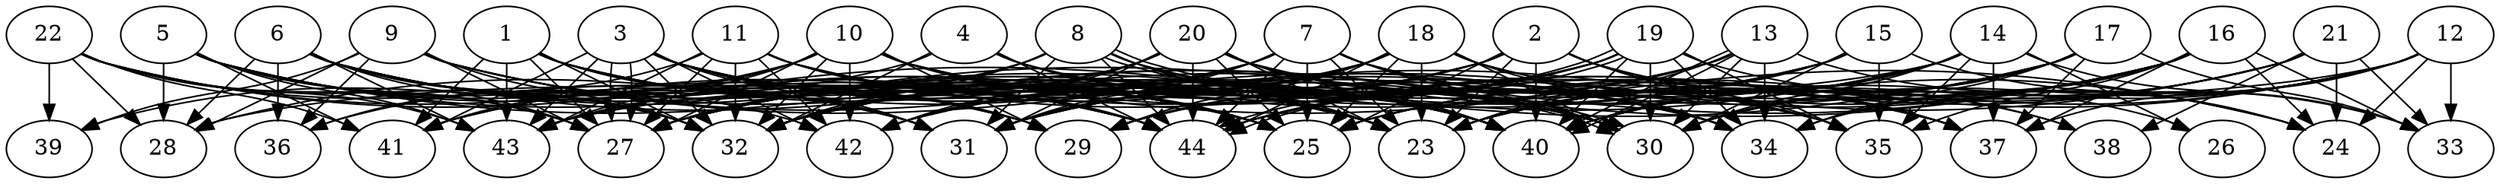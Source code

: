 // DAG (tier=3-complex, mode=compute, n=44, ccr=0.484, fat=0.780, density=0.787, regular=0.372, jump=0.218, mindata=1048576, maxdata=16777216)
// DAG automatically generated by daggen at Sun Aug 24 16:33:34 2025
// /home/ermia/Project/Environments/daggen/bin/daggen --dot --ccr 0.484 --fat 0.780 --regular 0.372 --density 0.787 --jump 0.218 --mindata 1048576 --maxdata 16777216 -n 44 
digraph G {
  1 [size="1430973429615665408", alpha="0.19", expect_size="715486714807832704"]
  1 -> 23 [size ="1026495875121152"]
  1 -> 25 [size ="1026495875121152"]
  1 -> 27 [size ="1026495875121152"]
  1 -> 31 [size ="1026495875121152"]
  1 -> 32 [size ="1026495875121152"]
  1 -> 40 [size ="1026495875121152"]
  1 -> 41 [size ="1026495875121152"]
  1 -> 43 [size ="1026495875121152"]
  1 -> 44 [size ="1026495875121152"]
  2 [size="23817896025942812", alpha="0.03", expect_size="11908948012971406"]
  2 -> 23 [size ="1106693920391168"]
  2 -> 25 [size ="1106693920391168"]
  2 -> 27 [size ="1106693920391168"]
  2 -> 31 [size ="1106693920391168"]
  2 -> 32 [size ="1106693920391168"]
  2 -> 35 [size ="1106693920391168"]
  2 -> 37 [size ="1106693920391168"]
  2 -> 38 [size ="1106693920391168"]
  2 -> 40 [size ="1106693920391168"]
  2 -> 41 [size ="1106693920391168"]
  3 [size="2197356947329372913664", alpha="0.07", expect_size="1098678473664686456832"]
  3 -> 23 [size ="1352146435964928"]
  3 -> 27 [size ="1352146435964928"]
  3 -> 27 [size ="1352146435964928"]
  3 -> 29 [size ="1352146435964928"]
  3 -> 30 [size ="1352146435964928"]
  3 -> 31 [size ="1352146435964928"]
  3 -> 32 [size ="1352146435964928"]
  3 -> 40 [size ="1352146435964928"]
  3 -> 41 [size ="1352146435964928"]
  3 -> 42 [size ="1352146435964928"]
  3 -> 43 [size ="1352146435964928"]
  3 -> 44 [size ="1352146435964928"]
  4 [size="2733251313396965441536", alpha="0.14", expect_size="1366625656698482720768"]
  4 -> 23 [size ="1563902584291328"]
  4 -> 32 [size ="1563902584291328"]
  4 -> 34 [size ="1563902584291328"]
  4 -> 36 [size ="1563902584291328"]
  4 -> 40 [size ="1563902584291328"]
  4 -> 44 [size ="1563902584291328"]
  5 [size="267005194001749280", alpha="0.13", expect_size="133502597000874640"]
  5 -> 23 [size ="183730647859200"]
  5 -> 27 [size ="183730647859200"]
  5 -> 28 [size ="183730647859200"]
  5 -> 29 [size ="183730647859200"]
  5 -> 30 [size ="183730647859200"]
  5 -> 31 [size ="183730647859200"]
  5 -> 41 [size ="183730647859200"]
  5 -> 43 [size ="183730647859200"]
  5 -> 44 [size ="183730647859200"]
  6 [size="18342399024405068", alpha="0.04", expect_size="9171199512202534"]
  6 -> 23 [size ="734137627443200"]
  6 -> 25 [size ="734137627443200"]
  6 -> 27 [size ="734137627443200"]
  6 -> 28 [size ="734137627443200"]
  6 -> 29 [size ="734137627443200"]
  6 -> 30 [size ="734137627443200"]
  6 -> 31 [size ="734137627443200"]
  6 -> 32 [size ="734137627443200"]
  6 -> 36 [size ="734137627443200"]
  6 -> 42 [size ="734137627443200"]
  6 -> 43 [size ="734137627443200"]
  6 -> 44 [size ="734137627443200"]
  7 [size="3454806509200582115328", alpha="0.09", expect_size="1727403254600291057664"]
  7 -> 23 [size ="1828264976842752"]
  7 -> 25 [size ="1828264976842752"]
  7 -> 28 [size ="1828264976842752"]
  7 -> 30 [size ="1828264976842752"]
  7 -> 31 [size ="1828264976842752"]
  7 -> 32 [size ="1828264976842752"]
  7 -> 34 [size ="1828264976842752"]
  7 -> 35 [size ="1828264976842752"]
  7 -> 37 [size ="1828264976842752"]
  7 -> 42 [size ="1828264976842752"]
  7 -> 44 [size ="1828264976842752"]
  8 [size="16048491739940664", alpha="0.13", expect_size="8024245869970332"]
  8 -> 23 [size ="8951391322112"]
  8 -> 27 [size ="8951391322112"]
  8 -> 30 [size ="8951391322112"]
  8 -> 30 [size ="8951391322112"]
  8 -> 31 [size ="8951391322112"]
  8 -> 32 [size ="8951391322112"]
  8 -> 34 [size ="8951391322112"]
  8 -> 40 [size ="8951391322112"]
  8 -> 43 [size ="8951391322112"]
  8 -> 44 [size ="8951391322112"]
  9 [size="923761442466200", alpha="0.15", expect_size="461880721233100"]
  9 -> 25 [size ="24816857907200"]
  9 -> 27 [size ="24816857907200"]
  9 -> 28 [size ="24816857907200"]
  9 -> 32 [size ="24816857907200"]
  9 -> 34 [size ="24816857907200"]
  9 -> 35 [size ="24816857907200"]
  9 -> 36 [size ="24816857907200"]
  9 -> 39 [size ="24816857907200"]
  9 -> 40 [size ="24816857907200"]
  10 [size="2874795919933956608", alpha="0.10", expect_size="1437397959966978304"]
  10 -> 23 [size ="1363245302546432"]
  10 -> 24 [size ="1363245302546432"]
  10 -> 25 [size ="1363245302546432"]
  10 -> 27 [size ="1363245302546432"]
  10 -> 29 [size ="1363245302546432"]
  10 -> 32 [size ="1363245302546432"]
  10 -> 37 [size ="1363245302546432"]
  10 -> 39 [size ="1363245302546432"]
  10 -> 40 [size ="1363245302546432"]
  10 -> 41 [size ="1363245302546432"]
  10 -> 42 [size ="1363245302546432"]
  10 -> 43 [size ="1363245302546432"]
  11 [size="708770287798013919232", alpha="0.06", expect_size="354385143899006959616"]
  11 -> 25 [size ="635955883016192"]
  11 -> 27 [size ="635955883016192"]
  11 -> 32 [size ="635955883016192"]
  11 -> 36 [size ="635955883016192"]
  11 -> 37 [size ="635955883016192"]
  11 -> 40 [size ="635955883016192"]
  11 -> 42 [size ="635955883016192"]
  11 -> 43 [size ="635955883016192"]
  11 -> 44 [size ="635955883016192"]
  12 [size="157156271080865792000", alpha="0.10", expect_size="78578135540432896000"]
  12 -> 24 [size ="232975971123200"]
  12 -> 25 [size ="232975971123200"]
  12 -> 30 [size ="232975971123200"]
  12 -> 33 [size ="232975971123200"]
  12 -> 34 [size ="232975971123200"]
  12 -> 37 [size ="232975971123200"]
  12 -> 40 [size ="232975971123200"]
  12 -> 43 [size ="232975971123200"]
  12 -> 44 [size ="232975971123200"]
  13 [size="2388178231283731968", alpha="0.03", expect_size="1194089115641865984"]
  13 -> 23 [size ="862003031703552"]
  13 -> 24 [size ="862003031703552"]
  13 -> 27 [size ="862003031703552"]
  13 -> 30 [size ="862003031703552"]
  13 -> 34 [size ="862003031703552"]
  13 -> 40 [size ="862003031703552"]
  13 -> 40 [size ="862003031703552"]
  13 -> 43 [size ="862003031703552"]
  13 -> 44 [size ="862003031703552"]
  14 [size="9626037215753900", alpha="0.02", expect_size="4813018607876950"]
  14 -> 23 [size ="164625593139200"]
  14 -> 25 [size ="164625593139200"]
  14 -> 26 [size ="164625593139200"]
  14 -> 27 [size ="164625593139200"]
  14 -> 28 [size ="164625593139200"]
  14 -> 30 [size ="164625593139200"]
  14 -> 33 [size ="164625593139200"]
  14 -> 35 [size ="164625593139200"]
  14 -> 37 [size ="164625593139200"]
  14 -> 40 [size ="164625593139200"]
  14 -> 42 [size ="164625593139200"]
  15 [size="1362163513782510848", alpha="0.13", expect_size="681081756891255424"]
  15 -> 23 [size ="1014099030835200"]
  15 -> 27 [size ="1014099030835200"]
  15 -> 30 [size ="1014099030835200"]
  15 -> 32 [size ="1014099030835200"]
  15 -> 33 [size ="1014099030835200"]
  15 -> 35 [size ="1014099030835200"]
  15 -> 44 [size ="1014099030835200"]
  16 [size="37433908910594264", alpha="0.01", expect_size="18716954455297132"]
  16 -> 23 [size ="17034117120000"]
  16 -> 24 [size ="17034117120000"]
  16 -> 25 [size ="17034117120000"]
  16 -> 27 [size ="17034117120000"]
  16 -> 29 [size ="17034117120000"]
  16 -> 30 [size ="17034117120000"]
  16 -> 31 [size ="17034117120000"]
  16 -> 32 [size ="17034117120000"]
  16 -> 33 [size ="17034117120000"]
  16 -> 34 [size ="17034117120000"]
  16 -> 35 [size ="17034117120000"]
  16 -> 37 [size ="17034117120000"]
  17 [size="256274392925075406848", alpha="0.02", expect_size="128137196462537703424"]
  17 -> 29 [size ="322770223235072"]
  17 -> 30 [size ="322770223235072"]
  17 -> 31 [size ="322770223235072"]
  17 -> 33 [size ="322770223235072"]
  17 -> 34 [size ="322770223235072"]
  17 -> 37 [size ="322770223235072"]
  17 -> 40 [size ="322770223235072"]
  17 -> 43 [size ="322770223235072"]
  18 [size="32439184244424476", alpha="0.01", expect_size="16219592122212238"]
  18 -> 23 [size ="727716743610368"]
  18 -> 25 [size ="727716743610368"]
  18 -> 29 [size ="727716743610368"]
  18 -> 30 [size ="727716743610368"]
  18 -> 31 [size ="727716743610368"]
  18 -> 34 [size ="727716743610368"]
  18 -> 37 [size ="727716743610368"]
  18 -> 38 [size ="727716743610368"]
  18 -> 41 [size ="727716743610368"]
  18 -> 43 [size ="727716743610368"]
  18 -> 44 [size ="727716743610368"]
  19 [size="3765567902726873939968", alpha="0.04", expect_size="1882783951363436969984"]
  19 -> 26 [size ="1936319307579392"]
  19 -> 27 [size ="1936319307579392"]
  19 -> 29 [size ="1936319307579392"]
  19 -> 30 [size ="1936319307579392"]
  19 -> 32 [size ="1936319307579392"]
  19 -> 34 [size ="1936319307579392"]
  19 -> 35 [size ="1936319307579392"]
  19 -> 40 [size ="1936319307579392"]
  19 -> 42 [size ="1936319307579392"]
  19 -> 44 [size ="1936319307579392"]
  19 -> 44 [size ="1936319307579392"]
  20 [size="29669398660367400", alpha="0.05", expect_size="14834699330183700"]
  20 -> 23 [size ="1029839205171200"]
  20 -> 24 [size ="1029839205171200"]
  20 -> 25 [size ="1029839205171200"]
  20 -> 27 [size ="1029839205171200"]
  20 -> 30 [size ="1029839205171200"]
  20 -> 31 [size ="1029839205171200"]
  20 -> 32 [size ="1029839205171200"]
  20 -> 34 [size ="1029839205171200"]
  20 -> 40 [size ="1029839205171200"]
  20 -> 42 [size ="1029839205171200"]
  20 -> 44 [size ="1029839205171200"]
  21 [size="646398396851107584", alpha="0.10", expect_size="323199198425553792"]
  21 -> 23 [size ="251821322928128"]
  21 -> 24 [size ="251821322928128"]
  21 -> 25 [size ="251821322928128"]
  21 -> 31 [size ="251821322928128"]
  21 -> 33 [size ="251821322928128"]
  21 -> 38 [size ="251821322928128"]
  21 -> 40 [size ="251821322928128"]
  21 -> 44 [size ="251821322928128"]
  22 [size="3340126751755414528", alpha="0.09", expect_size="1670063375877707264"]
  22 -> 25 [size ="1420948196556800"]
  22 -> 27 [size ="1420948196556800"]
  22 -> 28 [size ="1420948196556800"]
  22 -> 31 [size ="1420948196556800"]
  22 -> 32 [size ="1420948196556800"]
  22 -> 39 [size ="1420948196556800"]
  22 -> 41 [size ="1420948196556800"]
  22 -> 43 [size ="1420948196556800"]
  22 -> 44 [size ="1420948196556800"]
  23 [size="1291138945790850", alpha="0.03", expect_size="645569472895425"]
  24 [size="3883515200405504000", alpha="0.07", expect_size="1941757600202752000"]
  25 [size="84884347277173200", alpha="0.16", expect_size="42442173638586600"]
  26 [size="1503686300367195209728", alpha="0.12", expect_size="751843150183597604864"]
  27 [size="17378797329346112", alpha="0.05", expect_size="8689398664673056"]
  28 [size="1396146142714992640", alpha="0.17", expect_size="698073071357496320"]
  29 [size="22304703402645096", alpha="0.03", expect_size="11152351701322548"]
  30 [size="1306915768938100948992", alpha="0.15", expect_size="653457884469050474496"]
  31 [size="7979585761644796", alpha="0.05", expect_size="3989792880822398"]
  32 [size="352523245245775", alpha="0.06", expect_size="176261622622887"]
  33 [size="17993296131492151296", alpha="0.15", expect_size="8996648065746075648"]
  34 [size="392943691104353664", alpha="0.16", expect_size="196471845552176832"]
  35 [size="2002562122382143", alpha="0.15", expect_size="1001281061191071"]
  36 [size="1727621822638275840", alpha="0.00", expect_size="863810911319137920"]
  37 [size="4989236902452225", alpha="0.01", expect_size="2494618451226112"]
  38 [size="53878047737866080", alpha="0.06", expect_size="26939023868933040"]
  39 [size="960147648325057152", alpha="0.09", expect_size="480073824162528576"]
  40 [size="2356289898568220672000", alpha="0.18", expect_size="1178144949284110336000"]
  41 [size="14589503168006730", alpha="0.10", expect_size="7294751584003365"]
  42 [size="114365861843564816", alpha="0.02", expect_size="57182930921782408"]
  43 [size="76628687651380000", alpha="0.15", expect_size="38314343825690000"]
  44 [size="65899611992959424", alpha="0.07", expect_size="32949805996479712"]
}